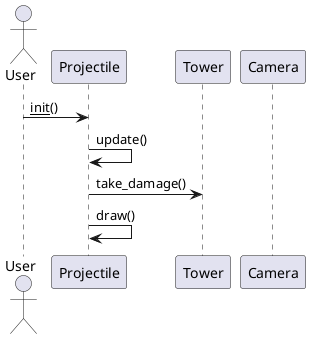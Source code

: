 @startuml

actor User
participant Projectile
participant Tower
participant Camera

User -> Projectile: __init__()
Projectile -> Projectile: update()
Projectile -> Tower: take_damage()
Projectile -> Projectile: draw()

@enduml
